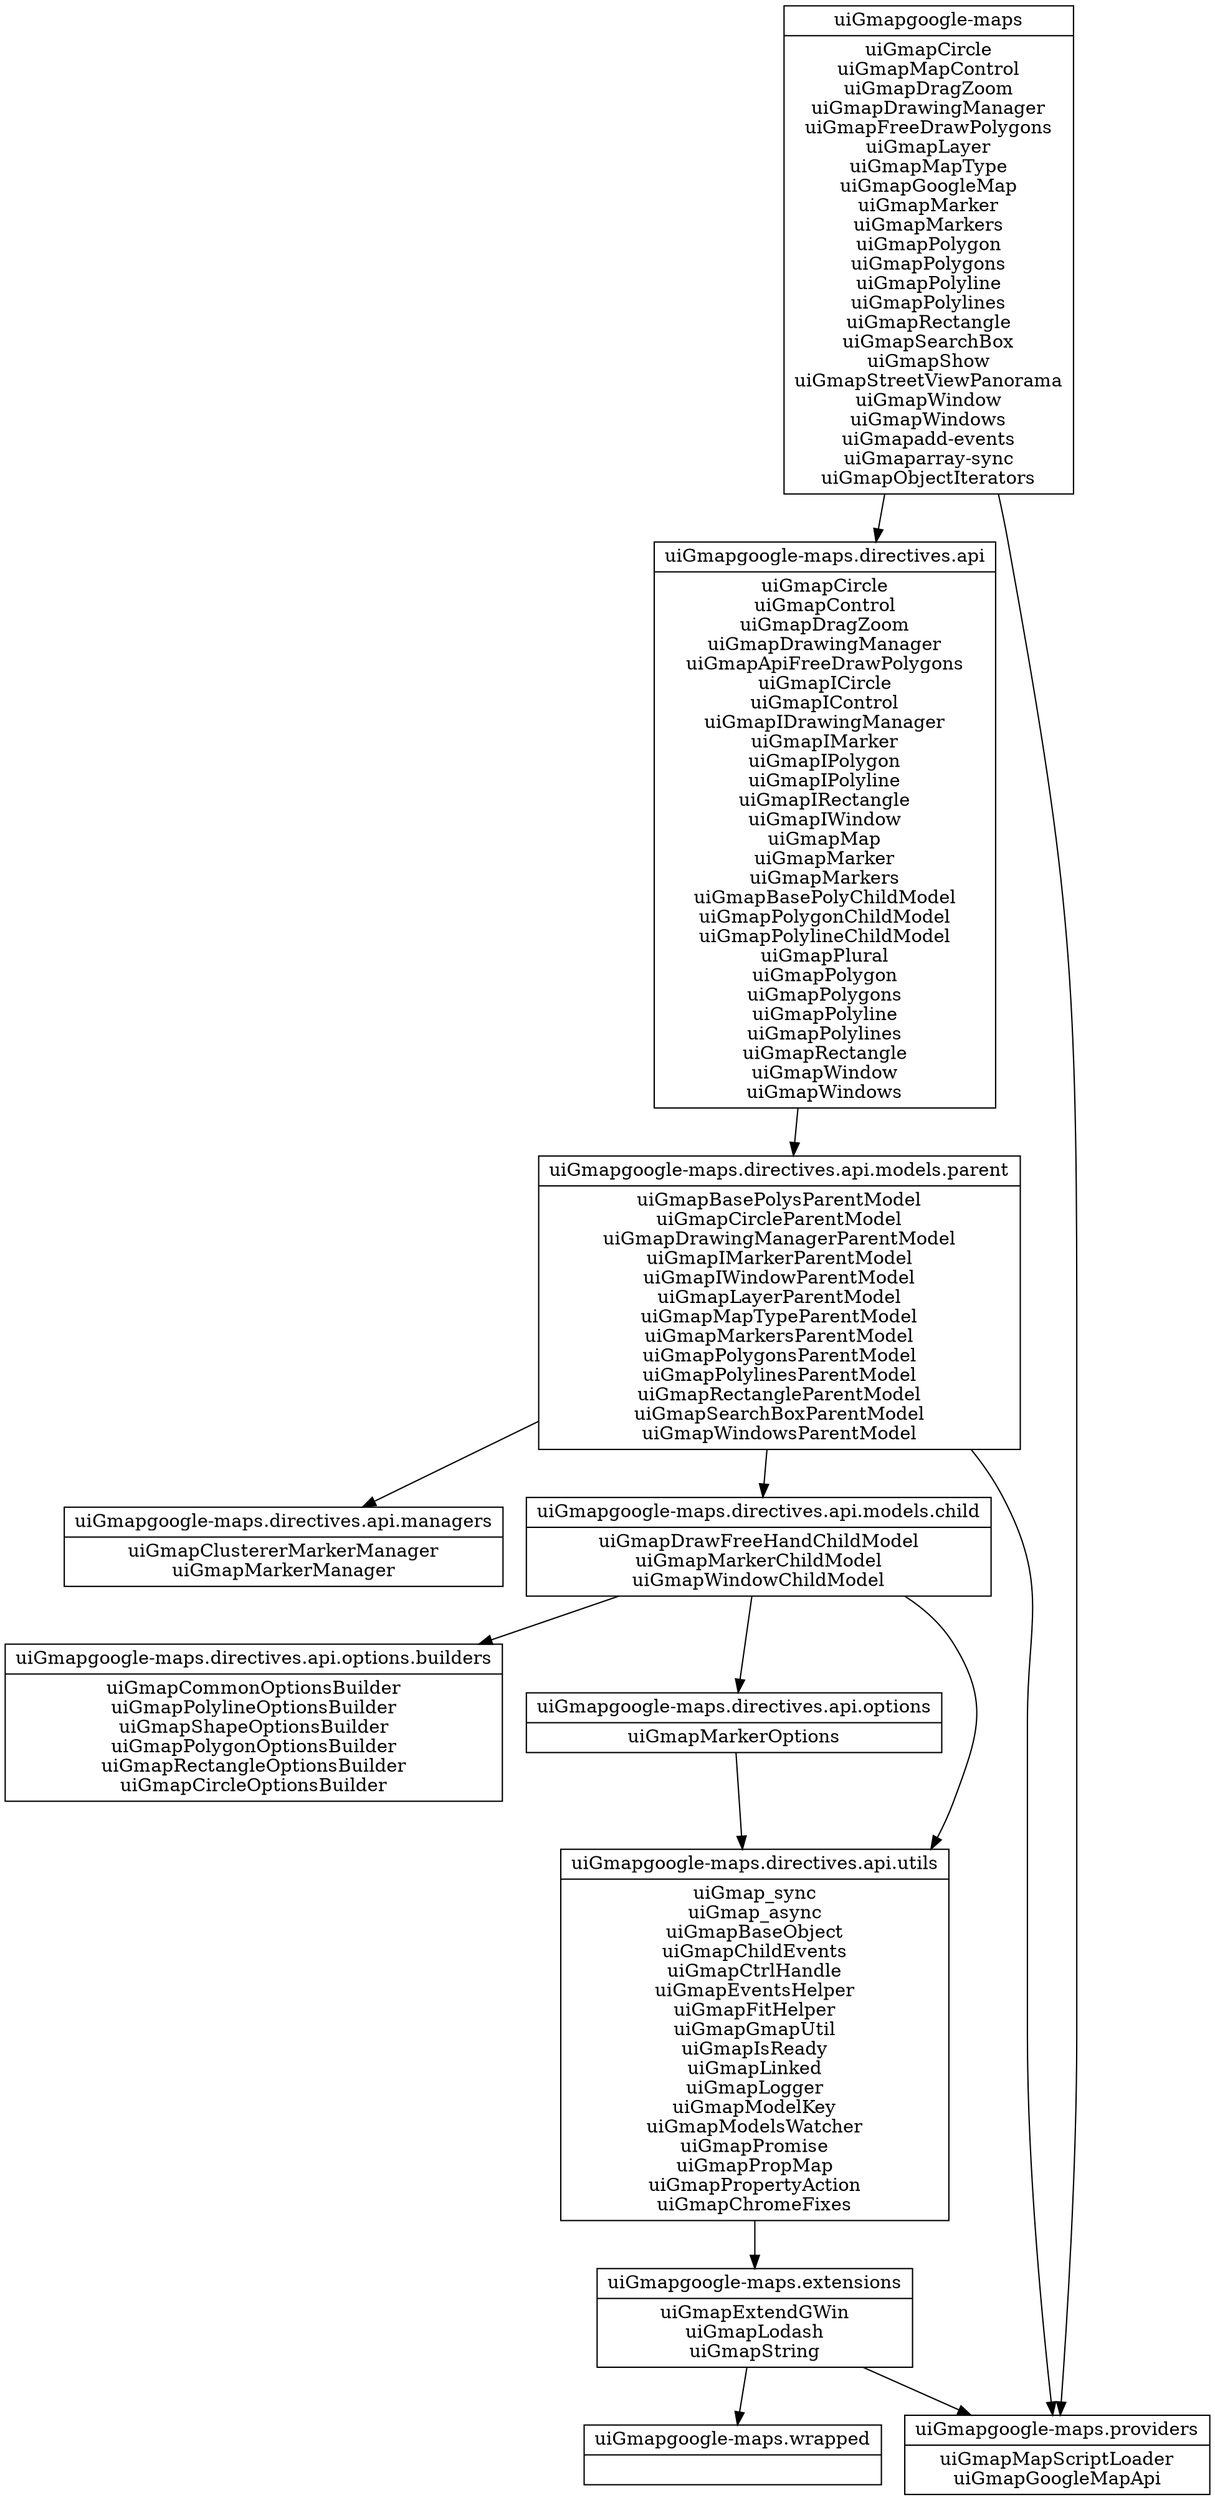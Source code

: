 digraph dependencies{
  node[shape="record"]
  "uiGmapgoogle-maps.directives.api"[label="{uiGmapgoogle-maps.directives.api|uiGmapCircle\nuiGmapControl\nuiGmapDragZoom\nuiGmapDrawingManager\nuiGmapApiFreeDrawPolygons\nuiGmapICircle\nuiGmapIControl\nuiGmapIDrawingManager\nuiGmapIMarker\nuiGmapIPolygon\nuiGmapIPolyline\nuiGmapIRectangle\nuiGmapIWindow\nuiGmapMap\nuiGmapMarker\nuiGmapMarkers\nuiGmapBasePolyChildModel\nuiGmapPolygonChildModel\nuiGmapPolylineChildModel\nuiGmapPlural\nuiGmapPolygon\nuiGmapPolygons\nuiGmapPolyline\nuiGmapPolylines\nuiGmapRectangle\nuiGmapWindow\nuiGmapWindows}"] 
  "uiGmapgoogle-maps.directives.api.managers"[label="{uiGmapgoogle-maps.directives.api.managers|uiGmapClustererMarkerManager\nuiGmapMarkerManager}"] 
  "uiGmapgoogle-maps.directives.api.models.child"[label="{uiGmapgoogle-maps.directives.api.models.child|uiGmapDrawFreeHandChildModel\nuiGmapMarkerChildModel\nuiGmapWindowChildModel}"] 
  "uiGmapgoogle-maps.directives.api.models.parent"[label="{uiGmapgoogle-maps.directives.api.models.parent|uiGmapBasePolysParentModel\nuiGmapCircleParentModel\nuiGmapDrawingManagerParentModel\nuiGmapIMarkerParentModel\nuiGmapIWindowParentModel\nuiGmapLayerParentModel\nuiGmapMapTypeParentModel\nuiGmapMarkersParentModel\nuiGmapPolygonsParentModel\nuiGmapPolylinesParentModel\nuiGmapRectangleParentModel\nuiGmapSearchBoxParentModel\nuiGmapWindowsParentModel}"] 
  "uiGmapgoogle-maps.directives.api.options.builders"[label="{uiGmapgoogle-maps.directives.api.options.builders|uiGmapCommonOptionsBuilder\nuiGmapPolylineOptionsBuilder\nuiGmapShapeOptionsBuilder\nuiGmapPolygonOptionsBuilder\nuiGmapRectangleOptionsBuilder\nuiGmapCircleOptionsBuilder}"] 
  "uiGmapgoogle-maps.directives.api.options"[label="{uiGmapgoogle-maps.directives.api.options|uiGmapMarkerOptions}"] 
  "uiGmapgoogle-maps.directives.api.utils"[label="{uiGmapgoogle-maps.directives.api.utils|uiGmap_sync\nuiGmap_async\nuiGmapBaseObject\nuiGmapChildEvents\nuiGmapCtrlHandle\nuiGmapEventsHelper\nuiGmapFitHelper\nuiGmapGmapUtil\nuiGmapIsReady\nuiGmapLinked\nuiGmapLogger\nuiGmapModelKey\nuiGmapModelsWatcher\nuiGmapPromise\nuiGmapPropMap\nuiGmapPropertyAction\nuiGmapChromeFixes}"] 
  "uiGmapgoogle-maps"[label="{uiGmapgoogle-maps|uiGmapCircle\nuiGmapMapControl\nuiGmapDragZoom\nuiGmapDrawingManager\nuiGmapFreeDrawPolygons\nuiGmapLayer\nuiGmapMapType\nuiGmapGoogleMap\nuiGmapMarker\nuiGmapMarkers\nuiGmapPolygon\nuiGmapPolygons\nuiGmapPolyline\nuiGmapPolylines\nuiGmapRectangle\nuiGmapSearchBox\nuiGmapShow\nuiGmapStreetViewPanorama\nuiGmapWindow\nuiGmapWindows\nuiGmapadd-events\nuiGmaparray-sync\nuiGmapObjectIterators}"] 
  "uiGmapgoogle-maps.extensions"[label="{uiGmapgoogle-maps.extensions|uiGmapExtendGWin\nuiGmapLodash\nuiGmapString}"] 
  "uiGmapgoogle-maps.providers"[label="{uiGmapgoogle-maps.providers|uiGmapMapScriptLoader\nuiGmapGoogleMapApi}"] 
  "uiGmapgoogle-maps.wrapped"[label="{uiGmapgoogle-maps.wrapped|}"] 


  "uiGmapgoogle-maps.directives.api" -> "uiGmapgoogle-maps.directives.api.models.parent"  [color="black"]
  "uiGmapgoogle-maps.directives.api.models.child" -> "uiGmapgoogle-maps.directives.api.utils"  [color="black"]
  "uiGmapgoogle-maps.directives.api.models.child" -> "uiGmapgoogle-maps.directives.api.options"  [color="black"]
  "uiGmapgoogle-maps.directives.api.models.child" -> "uiGmapgoogle-maps.directives.api.options.builders"  [color="black"]
  "uiGmapgoogle-maps.directives.api.models.parent" -> "uiGmapgoogle-maps.directives.api.managers"  [color="black"]
  "uiGmapgoogle-maps.directives.api.models.parent" -> "uiGmapgoogle-maps.directives.api.models.child"  [color="black"]
  "uiGmapgoogle-maps.directives.api.models.parent" -> "uiGmapgoogle-maps.providers"  [color="black"]
  "uiGmapgoogle-maps.directives.api.options" -> "uiGmapgoogle-maps.directives.api.utils"  [color="black"]
  "uiGmapgoogle-maps.directives.api.utils" -> "uiGmapgoogle-maps.extensions"  [color="black"]
  "uiGmapgoogle-maps" -> "uiGmapgoogle-maps.directives.api"  [color="black"]
  "uiGmapgoogle-maps" -> "uiGmapgoogle-maps.providers"  [color="black"]
  "uiGmapgoogle-maps.extensions" -> "uiGmapgoogle-maps.wrapped"  [color="black"]
  "uiGmapgoogle-maps.extensions" -> "uiGmapgoogle-maps.providers"  [color="black"]
 }